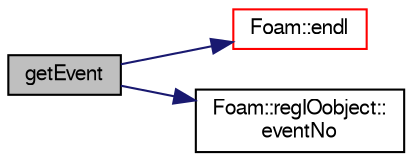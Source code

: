 digraph "getEvent"
{
  bgcolor="transparent";
  edge [fontname="FreeSans",fontsize="10",labelfontname="FreeSans",labelfontsize="10"];
  node [fontname="FreeSans",fontsize="10",shape=record];
  rankdir="LR";
  Node3373 [label="getEvent",height=0.2,width=0.4,color="black", fillcolor="grey75", style="filled", fontcolor="black"];
  Node3373 -> Node3374 [color="midnightblue",fontsize="10",style="solid",fontname="FreeSans"];
  Node3374 [label="Foam::endl",height=0.2,width=0.4,color="red",URL="$a21124.html#a2db8fe02a0d3909e9351bb4275b23ce4",tooltip="Add newline and flush stream. "];
  Node3373 -> Node3376 [color="midnightblue",fontsize="10",style="solid",fontname="FreeSans"];
  Node3376 [label="Foam::regIOobject::\leventNo",height=0.2,width=0.4,color="black",URL="$a26334.html#aa4d939002d22c5305ff45ae87e2ecdba",tooltip="Event number at last update. "];
}
